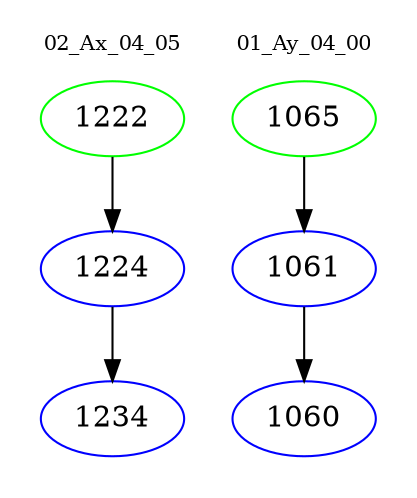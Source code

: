 digraph{
subgraph cluster_0 {
color = white
label = "02_Ax_04_05";
fontsize=10;
T0_1222 [label="1222", color="green"]
T0_1222 -> T0_1224 [color="black"]
T0_1224 [label="1224", color="blue"]
T0_1224 -> T0_1234 [color="black"]
T0_1234 [label="1234", color="blue"]
}
subgraph cluster_1 {
color = white
label = "01_Ay_04_00";
fontsize=10;
T1_1065 [label="1065", color="green"]
T1_1065 -> T1_1061 [color="black"]
T1_1061 [label="1061", color="blue"]
T1_1061 -> T1_1060 [color="black"]
T1_1060 [label="1060", color="blue"]
}
}

